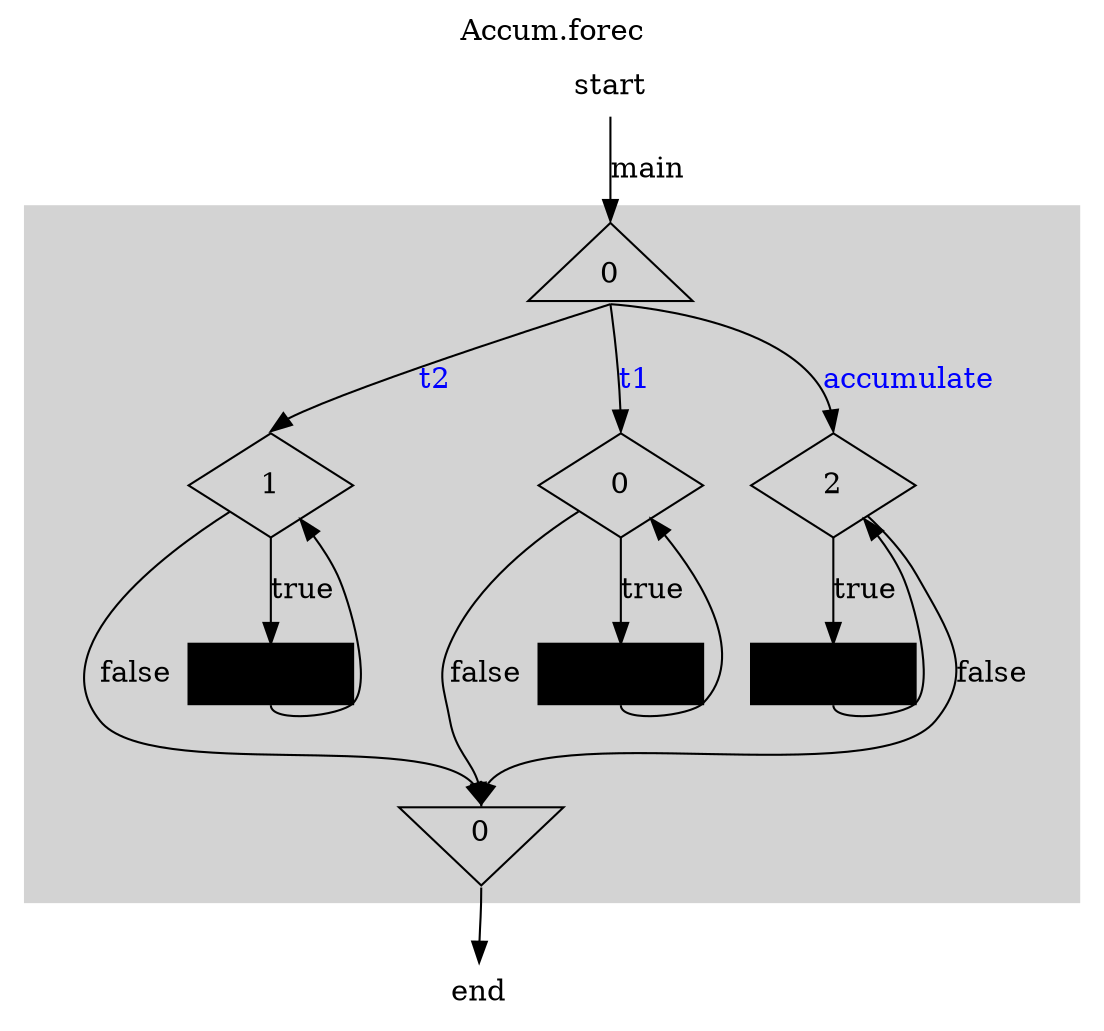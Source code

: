 digraph "Accum" {
	ordering = out

	labeljust = l
	node [shape = box, fixedsize = true, height = 0.7, width = 1.1]

	start [shape = plaintext, height = 0.4]

	start -> par0_0Start [label = main, headport = n, tailport = s, weight = 2]
	subgraph cluster_par0_0 {
		style = filled
		color = lightgrey

		par0_0Start [label = 0, shape = triangle]
		par0_0End [label = 0, shape = invtriangle]

		par0_0Start -> while_0_0 [label = t1, fontcolor = blue, sametail = 0, headport = n, tailport = s]
		subgraph cluster_while_0_0 {
			style = invis
			while_0_0 [label = 0, shape = diamond]
			while_0_0 -> pause0_0 [label = true, headport = n, tailport = s, weight = 2]
			pause0_0 [label = "", shape = box, height = 0.4, style = filled, fillcolor = black]
			pause0_0 -> while_0_0 [/*headport = w,*/ constraint = false, tailport = s]
		}
		while_0_0 -> par0_0End [label = false, headport = n/*, tailport = e*/]

		par0_0Start -> while_1_3 [label = t2, fontcolor = blue, sametail = 0, headport = n, tailport = s]
		subgraph cluster_while_1_3 {
			style = invis
			while_1_3 [label = 1, shape = diamond]
			while_1_3 -> pause1_3 [label = true, headport = n, tailport = s, weight = 2]
			pause1_3 [label = "", shape = box, height = 0.4, style = filled, fillcolor = black]
			pause1_3 -> while_1_3 [/*headport = w,*/ constraint = false, tailport = s]
		}
		while_1_3 -> par0_0End [label = false, headport = n/*, tailport = e*/]

		par0_0Start -> while_2_6 [label = accumulate, fontcolor = blue, sametail = 0, headport = n, tailport = s]
		subgraph cluster_while_2_6 {
			style = invis
			while_2_6 [label = 2, shape = diamond]
			while_2_6 -> pause2_6 [label = true, headport = n, tailport = s, weight = 2]
			pause2_6 [label = "", shape = box, height = 0.4, style = filled, fillcolor = black]
			pause2_6 -> while_2_6 [/*headport = w,*/ constraint = false, tailport = s]
		}
		while_2_6 -> par0_0End [label = false, headport = n/*, tailport = e*/]
	}
	{
		edge[style = invis]
		par0_0Start -> {while_0_0 while_1_3 while_2_6}
		{pause0_0 pause1_3 pause2_6} -> par0_0End
	}
	par0_0End -> end [headport = n, tailport = s]

	end [shape = plaintext, height = 0.4]
	{
		edge[style = invis]
		start -> par0_0Start
		par0_0End -> end
	}
	label = "Accum.forec"
	labelloc = t
	labeljust = c
}
